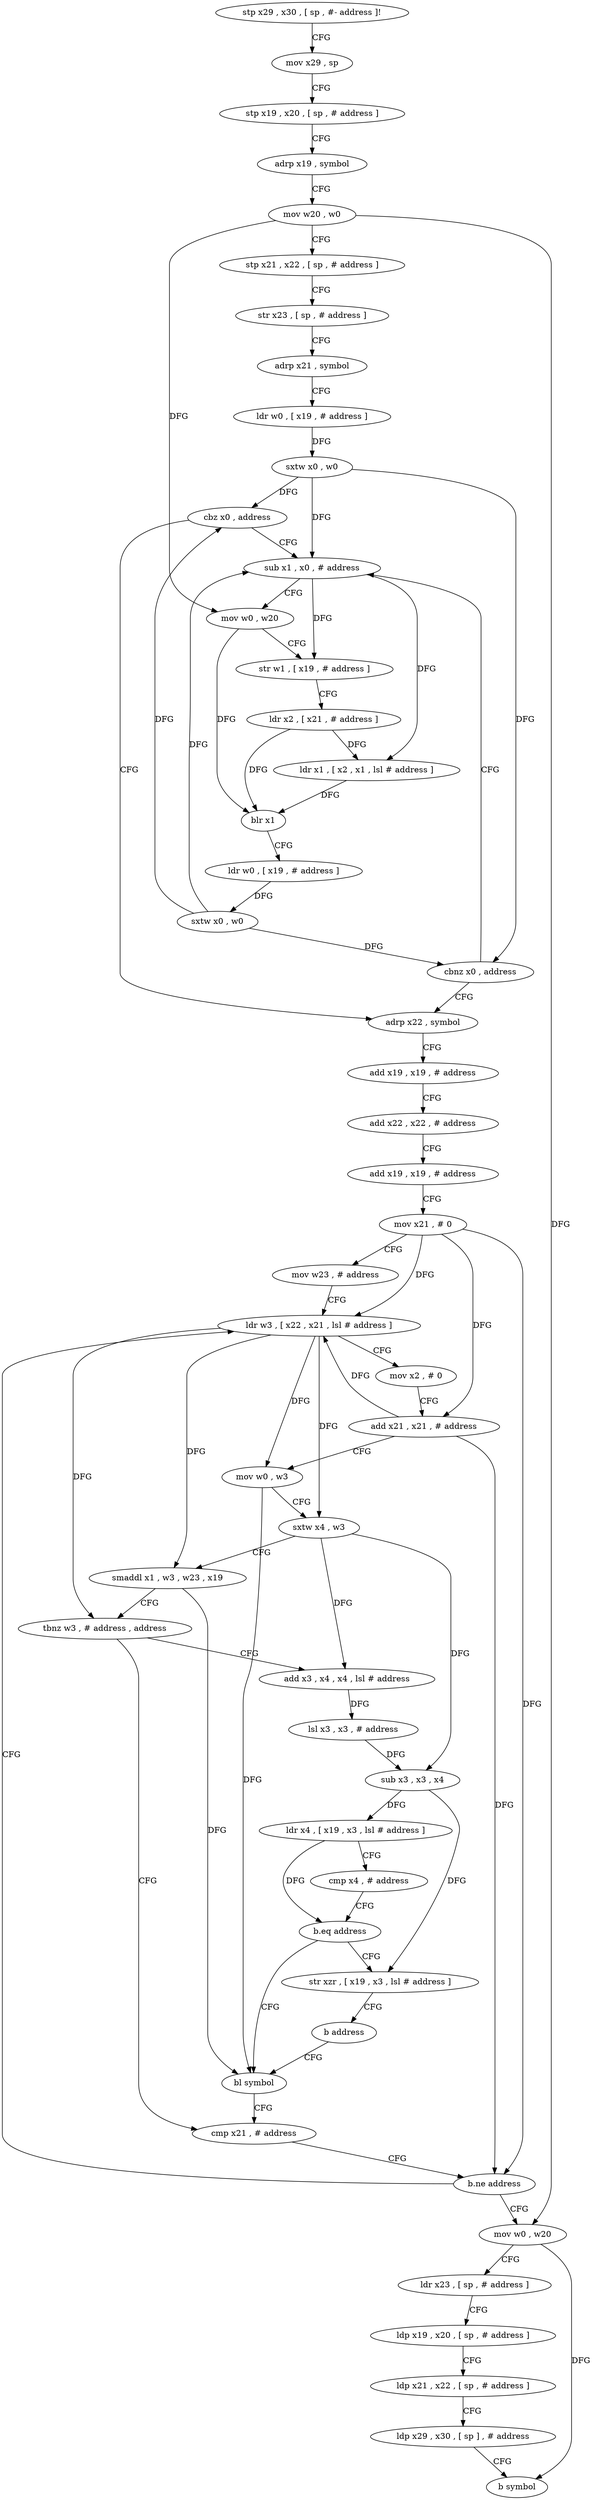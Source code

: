 digraph "func" {
"163072" [label = "stp x29 , x30 , [ sp , #- address ]!" ]
"163076" [label = "mov x29 , sp" ]
"163080" [label = "stp x19 , x20 , [ sp , # address ]" ]
"163084" [label = "adrp x19 , symbol" ]
"163088" [label = "mov w20 , w0" ]
"163092" [label = "stp x21 , x22 , [ sp , # address ]" ]
"163096" [label = "str x23 , [ sp , # address ]" ]
"163100" [label = "adrp x21 , symbol" ]
"163104" [label = "ldr w0 , [ x19 , # address ]" ]
"163108" [label = "sxtw x0 , w0" ]
"163112" [label = "cbz x0 , address" ]
"163152" [label = "adrp x22 , symbol" ]
"163116" [label = "sub x1 , x0 , # address" ]
"163156" [label = "add x19 , x19 , # address" ]
"163160" [label = "add x22 , x22 , # address" ]
"163164" [label = "add x19 , x19 , # address" ]
"163168" [label = "mov x21 , # 0" ]
"163172" [label = "mov w23 , # address" ]
"163176" [label = "ldr w3 , [ x22 , x21 , lsl # address ]" ]
"163120" [label = "mov w0 , w20" ]
"163124" [label = "str w1 , [ x19 , # address ]" ]
"163128" [label = "ldr x2 , [ x21 , # address ]" ]
"163132" [label = "ldr x1 , [ x2 , x1 , lsl # address ]" ]
"163136" [label = "blr x1" ]
"163140" [label = "ldr w0 , [ x19 , # address ]" ]
"163144" [label = "sxtw x0 , w0" ]
"163148" [label = "cbnz x0 , address" ]
"163232" [label = "cmp x21 , # address" ]
"163236" [label = "b.ne address" ]
"163240" [label = "mov w0 , w20" ]
"163204" [label = "add x3 , x4 , x4 , lsl # address" ]
"163208" [label = "lsl x3 , x3 , # address" ]
"163212" [label = "sub x3 , x3 , x4" ]
"163216" [label = "ldr x4 , [ x19 , x3 , lsl # address ]" ]
"163220" [label = "cmp x4 , # address" ]
"163224" [label = "b.eq address" ]
"163264" [label = "str xzr , [ x19 , x3 , lsl # address ]" ]
"163228" [label = "bl symbol" ]
"163180" [label = "mov x2 , # 0" ]
"163184" [label = "add x21 , x21 , # address" ]
"163188" [label = "mov w0 , w3" ]
"163192" [label = "sxtw x4 , w3" ]
"163196" [label = "smaddl x1 , w3 , w23 , x19" ]
"163200" [label = "tbnz w3 , # address , address" ]
"163244" [label = "ldr x23 , [ sp , # address ]" ]
"163248" [label = "ldp x19 , x20 , [ sp , # address ]" ]
"163252" [label = "ldp x21 , x22 , [ sp , # address ]" ]
"163256" [label = "ldp x29 , x30 , [ sp ] , # address" ]
"163260" [label = "b symbol" ]
"163268" [label = "b address" ]
"163072" -> "163076" [ label = "CFG" ]
"163076" -> "163080" [ label = "CFG" ]
"163080" -> "163084" [ label = "CFG" ]
"163084" -> "163088" [ label = "CFG" ]
"163088" -> "163092" [ label = "CFG" ]
"163088" -> "163120" [ label = "DFG" ]
"163088" -> "163240" [ label = "DFG" ]
"163092" -> "163096" [ label = "CFG" ]
"163096" -> "163100" [ label = "CFG" ]
"163100" -> "163104" [ label = "CFG" ]
"163104" -> "163108" [ label = "DFG" ]
"163108" -> "163112" [ label = "DFG" ]
"163108" -> "163116" [ label = "DFG" ]
"163108" -> "163148" [ label = "DFG" ]
"163112" -> "163152" [ label = "CFG" ]
"163112" -> "163116" [ label = "CFG" ]
"163152" -> "163156" [ label = "CFG" ]
"163116" -> "163120" [ label = "CFG" ]
"163116" -> "163124" [ label = "DFG" ]
"163116" -> "163132" [ label = "DFG" ]
"163156" -> "163160" [ label = "CFG" ]
"163160" -> "163164" [ label = "CFG" ]
"163164" -> "163168" [ label = "CFG" ]
"163168" -> "163172" [ label = "CFG" ]
"163168" -> "163176" [ label = "DFG" ]
"163168" -> "163184" [ label = "DFG" ]
"163168" -> "163236" [ label = "DFG" ]
"163172" -> "163176" [ label = "CFG" ]
"163176" -> "163180" [ label = "CFG" ]
"163176" -> "163188" [ label = "DFG" ]
"163176" -> "163192" [ label = "DFG" ]
"163176" -> "163196" [ label = "DFG" ]
"163176" -> "163200" [ label = "DFG" ]
"163120" -> "163124" [ label = "CFG" ]
"163120" -> "163136" [ label = "DFG" ]
"163124" -> "163128" [ label = "CFG" ]
"163128" -> "163132" [ label = "DFG" ]
"163128" -> "163136" [ label = "DFG" ]
"163132" -> "163136" [ label = "DFG" ]
"163136" -> "163140" [ label = "CFG" ]
"163140" -> "163144" [ label = "DFG" ]
"163144" -> "163148" [ label = "DFG" ]
"163144" -> "163112" [ label = "DFG" ]
"163144" -> "163116" [ label = "DFG" ]
"163148" -> "163116" [ label = "CFG" ]
"163148" -> "163152" [ label = "CFG" ]
"163232" -> "163236" [ label = "CFG" ]
"163236" -> "163176" [ label = "CFG" ]
"163236" -> "163240" [ label = "CFG" ]
"163240" -> "163244" [ label = "CFG" ]
"163240" -> "163260" [ label = "DFG" ]
"163204" -> "163208" [ label = "DFG" ]
"163208" -> "163212" [ label = "DFG" ]
"163212" -> "163216" [ label = "DFG" ]
"163212" -> "163264" [ label = "DFG" ]
"163216" -> "163220" [ label = "CFG" ]
"163216" -> "163224" [ label = "DFG" ]
"163220" -> "163224" [ label = "CFG" ]
"163224" -> "163264" [ label = "CFG" ]
"163224" -> "163228" [ label = "CFG" ]
"163264" -> "163268" [ label = "CFG" ]
"163228" -> "163232" [ label = "CFG" ]
"163180" -> "163184" [ label = "CFG" ]
"163184" -> "163188" [ label = "CFG" ]
"163184" -> "163176" [ label = "DFG" ]
"163184" -> "163236" [ label = "DFG" ]
"163188" -> "163192" [ label = "CFG" ]
"163188" -> "163228" [ label = "DFG" ]
"163192" -> "163196" [ label = "CFG" ]
"163192" -> "163204" [ label = "DFG" ]
"163192" -> "163212" [ label = "DFG" ]
"163196" -> "163200" [ label = "CFG" ]
"163196" -> "163228" [ label = "DFG" ]
"163200" -> "163232" [ label = "CFG" ]
"163200" -> "163204" [ label = "CFG" ]
"163244" -> "163248" [ label = "CFG" ]
"163248" -> "163252" [ label = "CFG" ]
"163252" -> "163256" [ label = "CFG" ]
"163256" -> "163260" [ label = "CFG" ]
"163268" -> "163228" [ label = "CFG" ]
}
